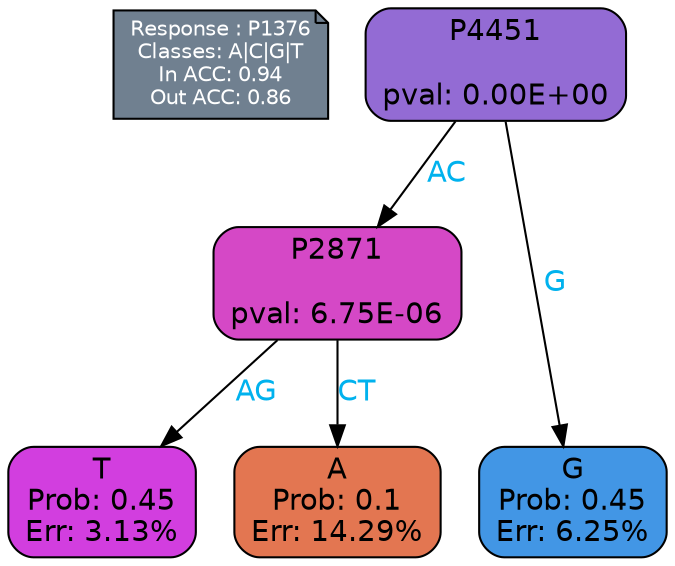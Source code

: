 digraph Tree {
node [shape=box, style="filled, rounded", color="black", fontname=helvetica] ;
graph [ranksep=equally, splines=polylines, bgcolor=transparent, dpi=600] ;
edge [fontname=helvetica] ;
LEGEND [label="Response : P1376
Classes: A|C|G|T
In ACC: 0.94
Out ACC: 0.86
",shape=note,align=left,style=filled,fillcolor="slategray",fontcolor="white",fontsize=10];1 [label="P4451

pval: 0.00E+00", fillcolor="#936bd4"] ;
2 [label="P2871

pval: 6.75E-06", fillcolor="#d548c6"] ;
3 [label="T
Prob: 0.45
Err: 3.13%", fillcolor="#d23edf"] ;
4 [label="A
Prob: 0.1
Err: 14.29%", fillcolor="#e37651"] ;
5 [label="G
Prob: 0.45
Err: 6.25%", fillcolor="#4296e5"] ;
1 -> 2 [label="AC",fontcolor=deepskyblue2] ;
1 -> 5 [label="G",fontcolor=deepskyblue2] ;
2 -> 3 [label="AG",fontcolor=deepskyblue2] ;
2 -> 4 [label="CT",fontcolor=deepskyblue2] ;
{rank = same; 3;4;5;}{rank = same; LEGEND;1;}}